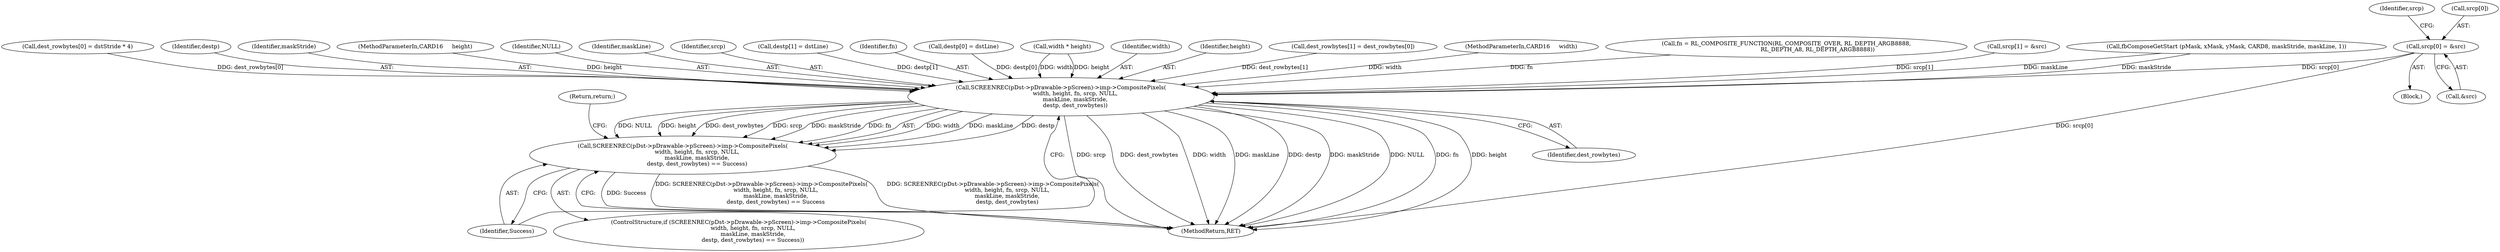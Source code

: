 digraph "0_xserver_d2f813f7db157fc83abc4b3726821c36ee7e40b1_2@array" {
"1000202" [label="(Call,srcp[0] = &src)"];
"1000247" [label="(Call,SCREENREC(pDst->pDrawable->pScreen)->imp->CompositePixels(\n                width, height, fn, srcp, NULL,\n                maskLine, maskStride,\n                destp, dest_rowbytes))"];
"1000246" [label="(Call,SCREENREC(pDst->pDrawable->pScreen)->imp->CompositePixels(\n                width, height, fn, srcp, NULL,\n                maskLine, maskStride,\n                destp, dest_rowbytes) == Success)"];
"1000224" [label="(Call,dest_rowbytes[0] = dstStride * 4)"];
"1000255" [label="(Identifier,destp)"];
"1000254" [label="(Identifier,maskStride)"];
"1000114" [label="(MethodParameterIn,CARD16     height)"];
"1000252" [label="(Identifier,NULL)"];
"1000210" [label="(Identifier,srcp)"];
"1000203" [label="(Call,srcp[0])"];
"1000253" [label="(Identifier,maskLine)"];
"1000247" [label="(Call,SCREENREC(pDst->pDrawable->pScreen)->imp->CompositePixels(\n                width, height, fn, srcp, NULL,\n                maskLine, maskStride,\n                destp, dest_rowbytes))"];
"1000257" [label="(Identifier,Success)"];
"1000251" [label="(Identifier,srcp)"];
"1000256" [label="(Identifier,dest_rowbytes)"];
"1000219" [label="(Call,destp[1] = dstLine)"];
"1000250" [label="(Identifier,fn)"];
"1000214" [label="(Call,destp[0] = dstLine)"];
"1000183" [label="(Call,width * height)"];
"1000197" [label="(Block,)"];
"1000248" [label="(Identifier,width)"];
"1000259" [label="(Return,return;)"];
"1000249" [label="(Identifier,height)"];
"1000231" [label="(Call,dest_rowbytes[1] = dest_rowbytes[0])"];
"1000260" [label="(MethodReturn,RET)"];
"1000245" [label="(ControlStructure,if (SCREENREC(pDst->pDrawable->pScreen)->imp->CompositePixels(\n                width, height, fn, srcp, NULL,\n                maskLine, maskStride,\n                destp, dest_rowbytes) == Success))"];
"1000206" [label="(Call,&src)"];
"1000113" [label="(MethodParameterIn,CARD16     width)"];
"1000238" [label="(Call,fn = RL_COMPOSITE_FUNCTION(RL_COMPOSITE_OVER, RL_DEPTH_ARGB8888,\n                                   RL_DEPTH_A8, RL_DEPTH_ARGB8888))"];
"1000208" [label="(Call,srcp[1] = &src)"];
"1000246" [label="(Call,SCREENREC(pDst->pDrawable->pScreen)->imp->CompositePixels(\n                width, height, fn, srcp, NULL,\n                maskLine, maskStride,\n                destp, dest_rowbytes) == Success)"];
"1000160" [label="(Call,fbComposeGetStart (pMask, xMask, yMask, CARD8, maskStride, maskLine, 1))"];
"1000202" [label="(Call,srcp[0] = &src)"];
"1000202" -> "1000197"  [label="AST: "];
"1000202" -> "1000206"  [label="CFG: "];
"1000203" -> "1000202"  [label="AST: "];
"1000206" -> "1000202"  [label="AST: "];
"1000210" -> "1000202"  [label="CFG: "];
"1000202" -> "1000260"  [label="DDG: srcp[0]"];
"1000202" -> "1000247"  [label="DDG: srcp[0]"];
"1000247" -> "1000246"  [label="AST: "];
"1000247" -> "1000256"  [label="CFG: "];
"1000248" -> "1000247"  [label="AST: "];
"1000249" -> "1000247"  [label="AST: "];
"1000250" -> "1000247"  [label="AST: "];
"1000251" -> "1000247"  [label="AST: "];
"1000252" -> "1000247"  [label="AST: "];
"1000253" -> "1000247"  [label="AST: "];
"1000254" -> "1000247"  [label="AST: "];
"1000255" -> "1000247"  [label="AST: "];
"1000256" -> "1000247"  [label="AST: "];
"1000257" -> "1000247"  [label="CFG: "];
"1000247" -> "1000260"  [label="DDG: srcp"];
"1000247" -> "1000260"  [label="DDG: dest_rowbytes"];
"1000247" -> "1000260"  [label="DDG: width"];
"1000247" -> "1000260"  [label="DDG: maskLine"];
"1000247" -> "1000260"  [label="DDG: destp"];
"1000247" -> "1000260"  [label="DDG: maskStride"];
"1000247" -> "1000260"  [label="DDG: NULL"];
"1000247" -> "1000260"  [label="DDG: fn"];
"1000247" -> "1000260"  [label="DDG: height"];
"1000247" -> "1000246"  [label="DDG: width"];
"1000247" -> "1000246"  [label="DDG: maskLine"];
"1000247" -> "1000246"  [label="DDG: destp"];
"1000247" -> "1000246"  [label="DDG: NULL"];
"1000247" -> "1000246"  [label="DDG: height"];
"1000247" -> "1000246"  [label="DDG: dest_rowbytes"];
"1000247" -> "1000246"  [label="DDG: srcp"];
"1000247" -> "1000246"  [label="DDG: maskStride"];
"1000247" -> "1000246"  [label="DDG: fn"];
"1000183" -> "1000247"  [label="DDG: width"];
"1000183" -> "1000247"  [label="DDG: height"];
"1000113" -> "1000247"  [label="DDG: width"];
"1000114" -> "1000247"  [label="DDG: height"];
"1000238" -> "1000247"  [label="DDG: fn"];
"1000208" -> "1000247"  [label="DDG: srcp[1]"];
"1000160" -> "1000247"  [label="DDG: maskLine"];
"1000160" -> "1000247"  [label="DDG: maskStride"];
"1000219" -> "1000247"  [label="DDG: destp[1]"];
"1000214" -> "1000247"  [label="DDG: destp[0]"];
"1000231" -> "1000247"  [label="DDG: dest_rowbytes[1]"];
"1000224" -> "1000247"  [label="DDG: dest_rowbytes[0]"];
"1000246" -> "1000245"  [label="AST: "];
"1000246" -> "1000257"  [label="CFG: "];
"1000257" -> "1000246"  [label="AST: "];
"1000259" -> "1000246"  [label="CFG: "];
"1000260" -> "1000246"  [label="CFG: "];
"1000246" -> "1000260"  [label="DDG: Success"];
"1000246" -> "1000260"  [label="DDG: SCREENREC(pDst->pDrawable->pScreen)->imp->CompositePixels(\n                width, height, fn, srcp, NULL,\n                maskLine, maskStride,\n                destp, dest_rowbytes) == Success"];
"1000246" -> "1000260"  [label="DDG: SCREENREC(pDst->pDrawable->pScreen)->imp->CompositePixels(\n                width, height, fn, srcp, NULL,\n                maskLine, maskStride,\n                destp, dest_rowbytes)"];
}
